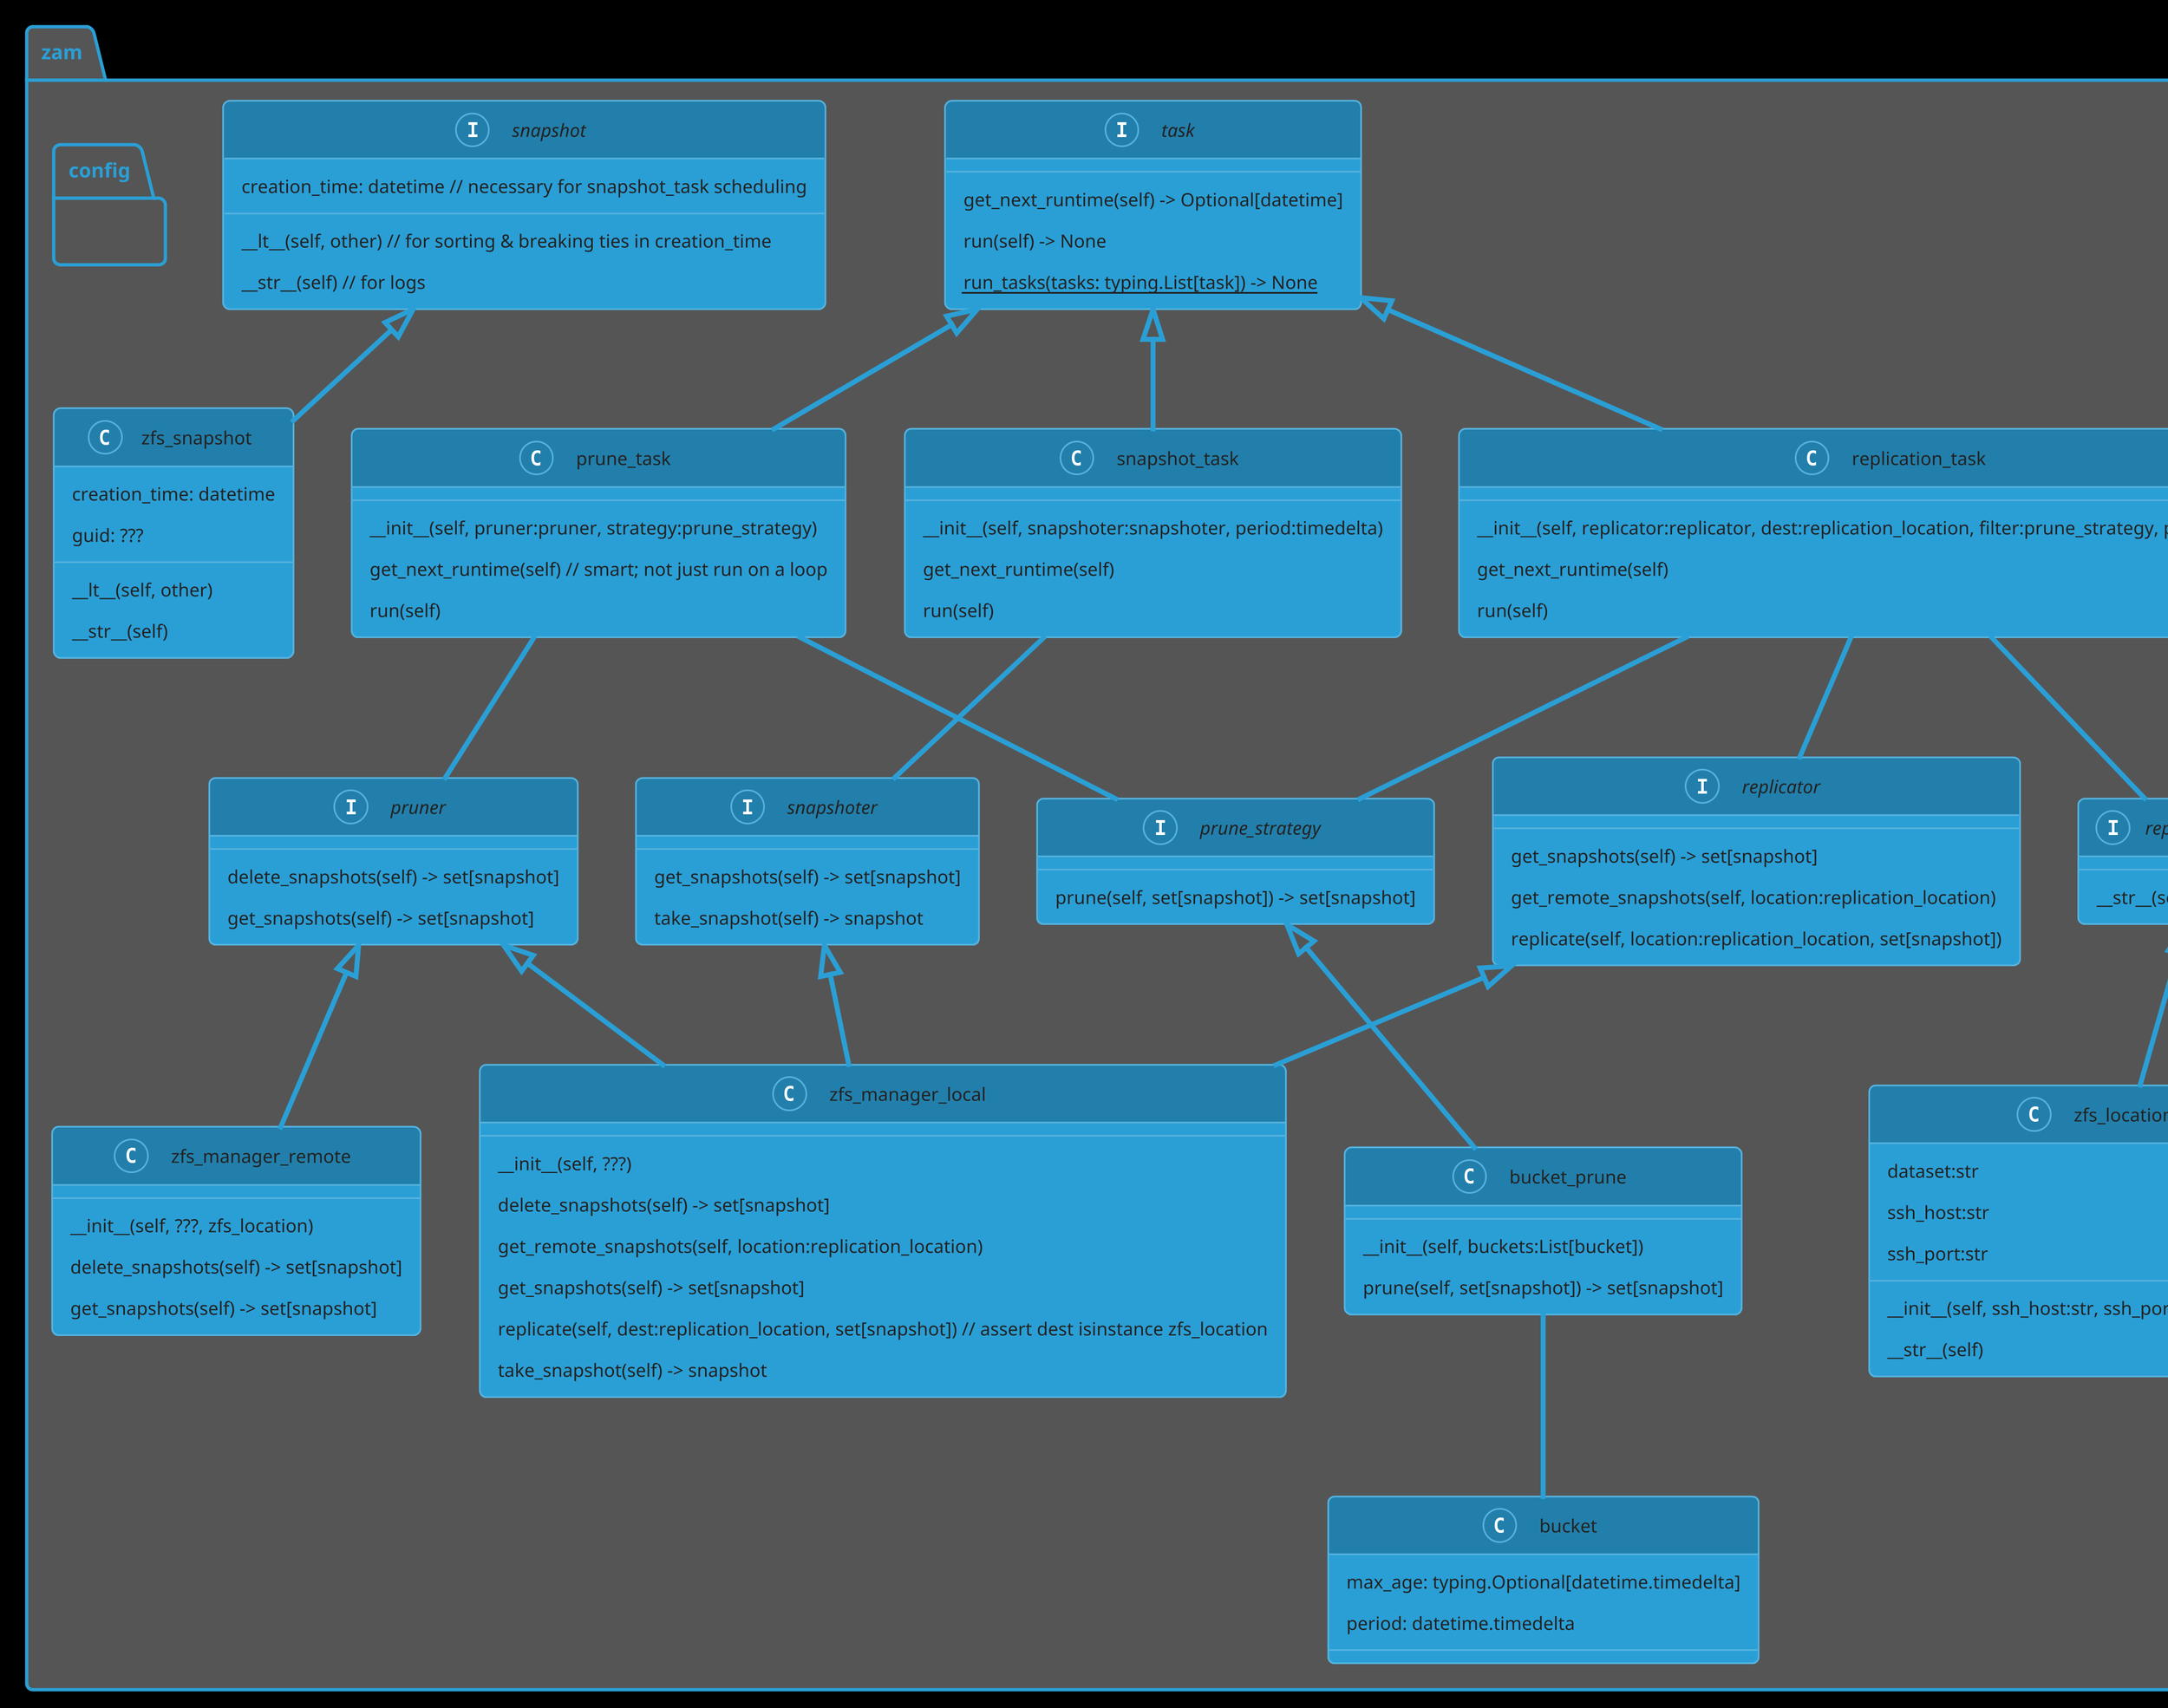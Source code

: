 ' -*- mode: Fundamental; compile-command: "./generate.bash" -*-
@startuml
!theme cyborg
skinparam backgroundColor black
skinparam dpi 300

package "zam" {
	interface task {
		get_next_runtime(self) -> Optional[datetime]
		run(self) -> None
		{static} run_tasks(tasks: typing.List[task]) -> None
	}

	interface snapshot {
		__lt__(self, other) // for sorting & breaking ties in creation_time
		__str__(self) // for logs
		creation_time: datetime // necessary for snapshot_task scheduling
	}

	class zfs_snapshot {
		__lt__(self, other)
		__str__(self)
		creation_time: datetime
		guid: ???
	}
	zfs_snapshot -up-|> snapshot

	interface snapshoter {
		get_snapshots(self) -> set[snapshot]
		take_snapshot(self) -> snapshot
	}

	class snapshot_task {
		__init__(self, snapshoter:snapshoter, period:timedelta)
		get_next_runtime(self)
		run(self)
	}

	snapshot_task -up-|> task
	snapshot_task -- snapshoter

	interface replicator {
		get_snapshots(self) -> set[snapshot]
		get_remote_snapshots(self, location:replication_location)
		replicate(self, location:replication_location, set[snapshot])
	}

	interface replication_location {
		__str__(self) // for logging
	}

	class replication_task {
		__init__(self, replicator:replicator, dest:replication_location, filter:prune_strategy, period:timedelta)
		get_next_runtime(self)
		run(self)

		' implementation is something like this:
		'     local = replicator.get_snapshots()
		'     remote = replicator.get_remote_snapshots(dest)
		'
		'     start_time = max(map(lambda snapshot: snapshot.datetime, remote))
		'     local = filter out all snapshots from local that are start_time or older
		'     snapshots_to_replicate = union(local, remote) ' pretend to upload everything
		'     snapshots_to_replicate = prune_strategy.filter(snapshots_to_replicate)
		'     snapshots_to_replicate = snapshots_to_replicate - remote
		'     replicator.replicate(snapshots_to_replicate, dest)
	}

	replication_task -up-|> task
	replication_task -- replicator
	replication_task -- replication_location
	replication_task -- prune_strategy

	class prune_task {
		__init__(self, pruner:pruner, strategy:prune_strategy)
		get_next_runtime(self) // smart; not just run on a loop
		run(self)
	}

	interface prune_strategy {
		prune(self, set[snapshot]) -> set[snapshot]
	}

	interface pruner {
		delete_snapshots(self) -> set[snapshot]
		get_snapshots(self) -> set[snapshot]
	}

	prune_task -up-|> task
	prune_task -- pruner
	prune_task -- prune_strategy

	class bucket {
		'This probably shouldn't be a separate class
		max_age: typing.Optional[datetime.timedelta]
		period: datetime.timedelta
	}

	class bucket_prune {
		__init__(self, buckets:List[bucket])
		prune(self, set[snapshot]) -> set[snapshot]
		' algorith is something like:
		' keepers = set()
		' for each bucket:
		'     snapshots = get all snapshots inside bucket as well as closest neighbors on left and right
		'     keeper snapshots[0] if it's closer to the start of the bucket than snapshots[1]
		'     for snapshot in snapshots:
		'         ???
		'     keeper snapshots[-1] if it's closer to the end of the bucket than snapshots[-2]
	}
	bucket_prune -up-|> prune_strategy
	bucket_prune -- bucket

	class zfs_location {
		__init__(self, ssh_host:str, ssh_port:str, dataset:str)
		__str__(self)
		dataset:str
		ssh_host:str
		ssh_port:str
	}
	zfs_location -up-|> replication_location

	class zfs_manager_local {
		__init__(self, ???)
		delete_snapshots(self) -> set[snapshot]
		get_remote_snapshots(self, location:replication_location)
		get_snapshots(self) -> set[snapshot]
		replicate(self, dest:replication_location, set[snapshot]) // assert dest isinstance zfs_location
		take_snapshot(self) -> snapshot
	}
	zfs_manager_local -up-|> pruner
	zfs_manager_local -up-|> replicator
	zfs_manager_local -up-|> snapshoter

	class zfs_manager_remote {
		__init__(self, ???, zfs_location)
		delete_snapshots(self) -> set[snapshot]
		get_snapshots(self) -> set[snapshot]
	}
	zfs_manager_remote -up-|> pruner

	package "config" {
	}

	'TODO #17: there's still a lot missing
	'* need to de-duplicate {zfs_manager_remote,zfs_manager_local}.{get_snapshots(), delete_snapshots()}
	'  * maybe a single ZFS class that gets given an interface for running
	'    commands? It'd have to be a pretty complex interface to support piping
	'    commands for zfs_manager_local.replicate(), and that's not even something that
	'    we need for zfs_manager_remote...
	'  * Maybe just common get_{getter,deletor}_command() and
	'    parse_{getter,deletor}_output() function?
	'* Design config classes/json structure
}

@enduml
